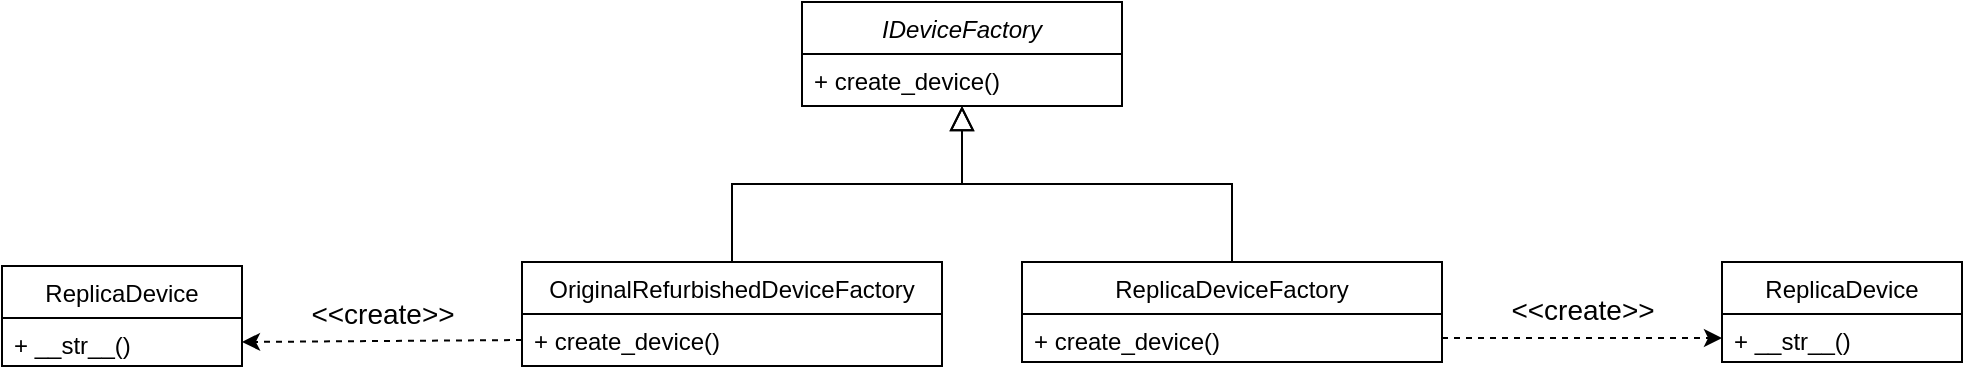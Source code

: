 <mxfile>
    <diagram id="C5RBs43oDa-KdzZeNtuy" name="Page-1">
        <mxGraphModel dx="1474" dy="486" grid="1" gridSize="10" guides="1" tooltips="1" connect="1" arrows="1" fold="1" page="1" pageScale="1" pageWidth="827" pageHeight="1169" math="0" shadow="0">
            <root>
                <mxCell id="WIyWlLk6GJQsqaUBKTNV-0"/>
                <mxCell id="WIyWlLk6GJQsqaUBKTNV-1" parent="WIyWlLk6GJQsqaUBKTNV-0"/>
                <mxCell id="zkfFHV4jXpPFQw0GAbJ--0" value="IDeviceFactory" style="swimlane;fontStyle=2;align=center;verticalAlign=top;childLayout=stackLayout;horizontal=1;startSize=26;horizontalStack=0;resizeParent=1;resizeLast=0;collapsible=1;marginBottom=0;rounded=0;shadow=0;strokeWidth=1;" parent="WIyWlLk6GJQsqaUBKTNV-1" vertex="1">
                    <mxGeometry x="260" y="80" width="160" height="52" as="geometry">
                        <mxRectangle x="260" y="80" width="160" height="26" as="alternateBounds"/>
                    </mxGeometry>
                </mxCell>
                <mxCell id="zkfFHV4jXpPFQw0GAbJ--1" value="+ create_device()" style="text;align=left;verticalAlign=top;spacingLeft=4;spacingRight=4;overflow=hidden;rotatable=0;points=[[0,0.5],[1,0.5]];portConstraint=eastwest;" parent="zkfFHV4jXpPFQw0GAbJ--0" vertex="1">
                    <mxGeometry y="26" width="160" height="26" as="geometry"/>
                </mxCell>
                <mxCell id="zkfFHV4jXpPFQw0GAbJ--6" value="OriginalRefurbishedDeviceFactory" style="swimlane;fontStyle=0;align=center;verticalAlign=top;childLayout=stackLayout;horizontal=1;startSize=26;horizontalStack=0;resizeParent=1;resizeLast=0;collapsible=1;marginBottom=0;rounded=0;shadow=0;strokeWidth=1;" parent="WIyWlLk6GJQsqaUBKTNV-1" vertex="1">
                    <mxGeometry x="120" y="210" width="210" height="52" as="geometry">
                        <mxRectangle x="130" y="210" width="160" height="26" as="alternateBounds"/>
                    </mxGeometry>
                </mxCell>
                <mxCell id="zkfFHV4jXpPFQw0GAbJ--7" value="+ create_device()" style="text;align=left;verticalAlign=top;spacingLeft=4;spacingRight=4;overflow=hidden;rotatable=0;points=[[0,0.5],[1,0.5]];portConstraint=eastwest;" parent="zkfFHV4jXpPFQw0GAbJ--6" vertex="1">
                    <mxGeometry y="26" width="210" height="26" as="geometry"/>
                </mxCell>
                <mxCell id="zkfFHV4jXpPFQw0GAbJ--12" value="" style="endArrow=block;endSize=10;endFill=0;shadow=0;strokeWidth=1;rounded=0;edgeStyle=elbowEdgeStyle;elbow=vertical;" parent="WIyWlLk6GJQsqaUBKTNV-1" source="zkfFHV4jXpPFQw0GAbJ--6" target="zkfFHV4jXpPFQw0GAbJ--0" edge="1">
                    <mxGeometry width="160" relative="1" as="geometry">
                        <mxPoint x="240" y="53" as="sourcePoint"/>
                        <mxPoint x="240" y="53" as="targetPoint"/>
                    </mxGeometry>
                </mxCell>
                <mxCell id="zkfFHV4jXpPFQw0GAbJ--13" value="ReplicaDeviceFactory" style="swimlane;fontStyle=0;align=center;verticalAlign=top;childLayout=stackLayout;horizontal=1;startSize=26;horizontalStack=0;resizeParent=1;resizeLast=0;collapsible=1;marginBottom=0;rounded=0;shadow=0;strokeWidth=1;" parent="WIyWlLk6GJQsqaUBKTNV-1" vertex="1">
                    <mxGeometry x="370" y="210" width="210" height="50" as="geometry">
                        <mxRectangle x="370" y="210" width="170" height="26" as="alternateBounds"/>
                    </mxGeometry>
                </mxCell>
                <mxCell id="zkfFHV4jXpPFQw0GAbJ--14" value="+ create_device()" style="text;align=left;verticalAlign=top;spacingLeft=4;spacingRight=4;overflow=hidden;rotatable=0;points=[[0,0.5],[1,0.5]];portConstraint=eastwest;" parent="zkfFHV4jXpPFQw0GAbJ--13" vertex="1">
                    <mxGeometry y="26" width="210" height="24" as="geometry"/>
                </mxCell>
                <mxCell id="zkfFHV4jXpPFQw0GAbJ--16" value="" style="endArrow=block;endSize=10;endFill=0;shadow=0;strokeWidth=1;rounded=0;edgeStyle=elbowEdgeStyle;elbow=vertical;" parent="WIyWlLk6GJQsqaUBKTNV-1" source="zkfFHV4jXpPFQw0GAbJ--13" target="zkfFHV4jXpPFQw0GAbJ--0" edge="1">
                    <mxGeometry width="160" relative="1" as="geometry">
                        <mxPoint x="250" y="223" as="sourcePoint"/>
                        <mxPoint x="350" y="121" as="targetPoint"/>
                    </mxGeometry>
                </mxCell>
                <mxCell id="P40KVxYtF2gIWln2jsIA-1" value="ReplicaDevice" style="swimlane;fontStyle=0;align=center;verticalAlign=top;childLayout=stackLayout;horizontal=1;startSize=26;horizontalStack=0;resizeParent=1;resizeLast=0;collapsible=1;marginBottom=0;rounded=0;shadow=0;strokeWidth=1;" parent="WIyWlLk6GJQsqaUBKTNV-1" vertex="1">
                    <mxGeometry x="720" y="210" width="120" height="50" as="geometry">
                        <mxRectangle x="700" y="210" width="170" height="26" as="alternateBounds"/>
                    </mxGeometry>
                </mxCell>
                <mxCell id="P40KVxYtF2gIWln2jsIA-2" value="+ __str__()" style="text;align=left;verticalAlign=top;spacingLeft=4;spacingRight=4;overflow=hidden;rotatable=0;points=[[0,0.5],[1,0.5]];portConstraint=eastwest;" parent="P40KVxYtF2gIWln2jsIA-1" vertex="1">
                    <mxGeometry y="26" width="120" height="24" as="geometry"/>
                </mxCell>
                <mxCell id="P40KVxYtF2gIWln2jsIA-4" value="" style="endArrow=classic;html=1;rounded=0;entryX=0;entryY=0.5;entryDx=0;entryDy=0;exitX=1;exitY=0.5;exitDx=0;exitDy=0;dashed=1;" parent="WIyWlLk6GJQsqaUBKTNV-1" source="zkfFHV4jXpPFQw0GAbJ--14" target="P40KVxYtF2gIWln2jsIA-2" edge="1">
                    <mxGeometry width="50" height="50" relative="1" as="geometry">
                        <mxPoint x="590" y="220" as="sourcePoint"/>
                        <mxPoint x="590" y="200" as="targetPoint"/>
                    </mxGeometry>
                </mxCell>
                <mxCell id="P40KVxYtF2gIWln2jsIA-5" value="&lt;font style=&quot;font-size: 14px;&quot;&gt;&amp;lt;&amp;lt;create&amp;gt;&amp;gt;&lt;/font&gt;" style="edgeLabel;html=1;align=center;verticalAlign=middle;resizable=0;points=[];" parent="P40KVxYtF2gIWln2jsIA-4" vertex="1" connectable="0">
                    <mxGeometry y="2" relative="1" as="geometry">
                        <mxPoint y="-12" as="offset"/>
                    </mxGeometry>
                </mxCell>
                <mxCell id="P40KVxYtF2gIWln2jsIA-6" value="ReplicaDevice" style="swimlane;fontStyle=0;align=center;verticalAlign=top;childLayout=stackLayout;horizontal=1;startSize=26;horizontalStack=0;resizeParent=1;resizeLast=0;collapsible=1;marginBottom=0;rounded=0;shadow=0;strokeWidth=1;" parent="WIyWlLk6GJQsqaUBKTNV-1" vertex="1">
                    <mxGeometry x="-140" y="212" width="120" height="50" as="geometry">
                        <mxRectangle x="-200" y="211" width="170" height="26" as="alternateBounds"/>
                    </mxGeometry>
                </mxCell>
                <mxCell id="P40KVxYtF2gIWln2jsIA-7" value="+ __str__()" style="text;align=left;verticalAlign=top;spacingLeft=4;spacingRight=4;overflow=hidden;rotatable=0;points=[[0,0.5],[1,0.5]];portConstraint=eastwest;" parent="P40KVxYtF2gIWln2jsIA-6" vertex="1">
                    <mxGeometry y="26" width="120" height="24" as="geometry"/>
                </mxCell>
                <mxCell id="P40KVxYtF2gIWln2jsIA-8" value="" style="endArrow=classic;html=1;rounded=0;entryX=1;entryY=0.5;entryDx=0;entryDy=0;exitX=0;exitY=0.5;exitDx=0;exitDy=0;dashed=1;" parent="WIyWlLk6GJQsqaUBKTNV-1" source="zkfFHV4jXpPFQw0GAbJ--7" target="P40KVxYtF2gIWln2jsIA-7" edge="1">
                    <mxGeometry width="50" height="50" relative="1" as="geometry">
                        <mxPoint x="80" y="310" as="sourcePoint"/>
                        <mxPoint x="210" y="310" as="targetPoint"/>
                    </mxGeometry>
                </mxCell>
                <mxCell id="P40KVxYtF2gIWln2jsIA-9" value="&lt;font style=&quot;font-size: 14px;&quot;&gt;&amp;lt;&amp;lt;create&amp;gt;&amp;gt;&lt;/font&gt;" style="edgeLabel;html=1;align=center;verticalAlign=middle;resizable=0;points=[];" parent="P40KVxYtF2gIWln2jsIA-8" vertex="1" connectable="0">
                    <mxGeometry y="2" relative="1" as="geometry">
                        <mxPoint y="-16" as="offset"/>
                    </mxGeometry>
                </mxCell>
            </root>
        </mxGraphModel>
    </diagram>
</mxfile>
